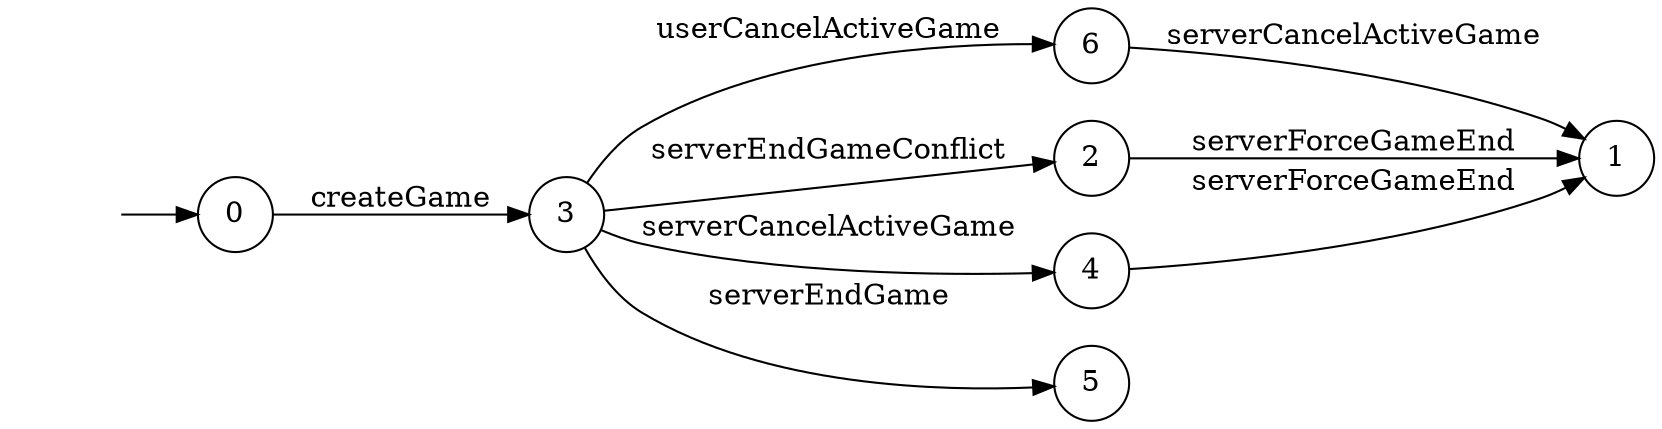 digraph "./InvConPlus/Dapp-Automata-data/result//gamechannel-fix/0xa867bF8447eC6f614EA996057e3D769b76a8aa0e/GameChannel/FSM-5" {
	graph [rankdir=LR]
	"" [label="" shape=plaintext]
	6 [label=6 shape=circle]
	0 [label=0 shape=circle]
	2 [label=2 shape=circle]
	4 [label=4 shape=circle]
	5 [label=5 shape=circle]
	1 [label=1 shape=circle]
	3 [label=3 shape=circle]
	"" -> 0 [label=""]
	0 -> 3 [label=createGame]
	3 -> 5 [label=serverEndGame]
	3 -> 6 [label=userCancelActiveGame]
	3 -> 4 [label=serverCancelActiveGame]
	3 -> 2 [label=serverEndGameConflict]
	2 -> 1 [label=serverForceGameEnd]
	4 -> 1 [label=serverForceGameEnd]
	6 -> 1 [label=serverCancelActiveGame]
}
